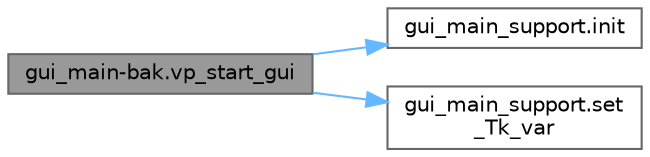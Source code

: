 digraph "gui_main-bak.vp_start_gui"
{
 // LATEX_PDF_SIZE
  bgcolor="transparent";
  edge [fontname=Helvetica,fontsize=10,labelfontname=Helvetica,labelfontsize=10];
  node [fontname=Helvetica,fontsize=10,shape=box,height=0.2,width=0.4];
  rankdir="LR";
  Node1 [id="Node000001",label="gui_main-bak.vp_start_gui",height=0.2,width=0.4,color="gray40", fillcolor="grey60", style="filled", fontcolor="black",tooltip=" "];
  Node1 -> Node2 [id="edge3_Node000001_Node000002",color="steelblue1",style="solid",tooltip=" "];
  Node2 [id="Node000002",label="gui_main_support.init",height=0.2,width=0.4,color="grey40", fillcolor="white", style="filled",URL="$namespacegui__main__support.html#a9c8c683b6d55c5f8a8719f88bf2c7235",tooltip=" "];
  Node1 -> Node3 [id="edge4_Node000001_Node000003",color="steelblue1",style="solid",tooltip=" "];
  Node3 [id="Node000003",label="gui_main_support.set\l_Tk_var",height=0.2,width=0.4,color="grey40", fillcolor="white", style="filled",URL="$namespacegui__main__support.html#ad4021a38a1e51dd063f1450c229b9d64",tooltip=" "];
}
